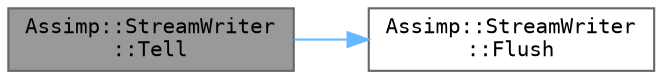 digraph "Assimp::StreamWriter::Tell"
{
 // LATEX_PDF_SIZE
  bgcolor="transparent";
  edge [fontname=Terminal,fontsize=10,labelfontname=Helvetica,labelfontsize=10];
  node [fontname=Terminal,fontsize=10,shape=box,height=0.2,width=0.4];
  rankdir="LR";
  Node1 [label="Assimp::StreamWriter\l::Tell",height=0.2,width=0.4,color="gray40", fillcolor="grey60", style="filled", fontcolor="black",tooltip=" "];
  Node1 -> Node2 [color="steelblue1",style="solid"];
  Node2 [label="Assimp::StreamWriter\l::Flush",height=0.2,width=0.4,color="grey40", fillcolor="white", style="filled",URL="$class_assimp_1_1_stream_writer.html#ac43a9569101e6f69ed88e3907a69c4a6",tooltip=" "];
}
